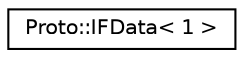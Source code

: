 digraph "Graphical Class Hierarchy"
{
  edge [fontname="Helvetica",fontsize="10",labelfontname="Helvetica",labelfontsize="10"];
  node [fontname="Helvetica",fontsize="10",shape=record];
  rankdir="LR";
  Node0 [label="Proto::IFData\< 1 \>",height=0.2,width=0.4,color="black", fillcolor="white", style="filled",URL="$classProto_1_1IFData_3_011_01_4.html"];
}
